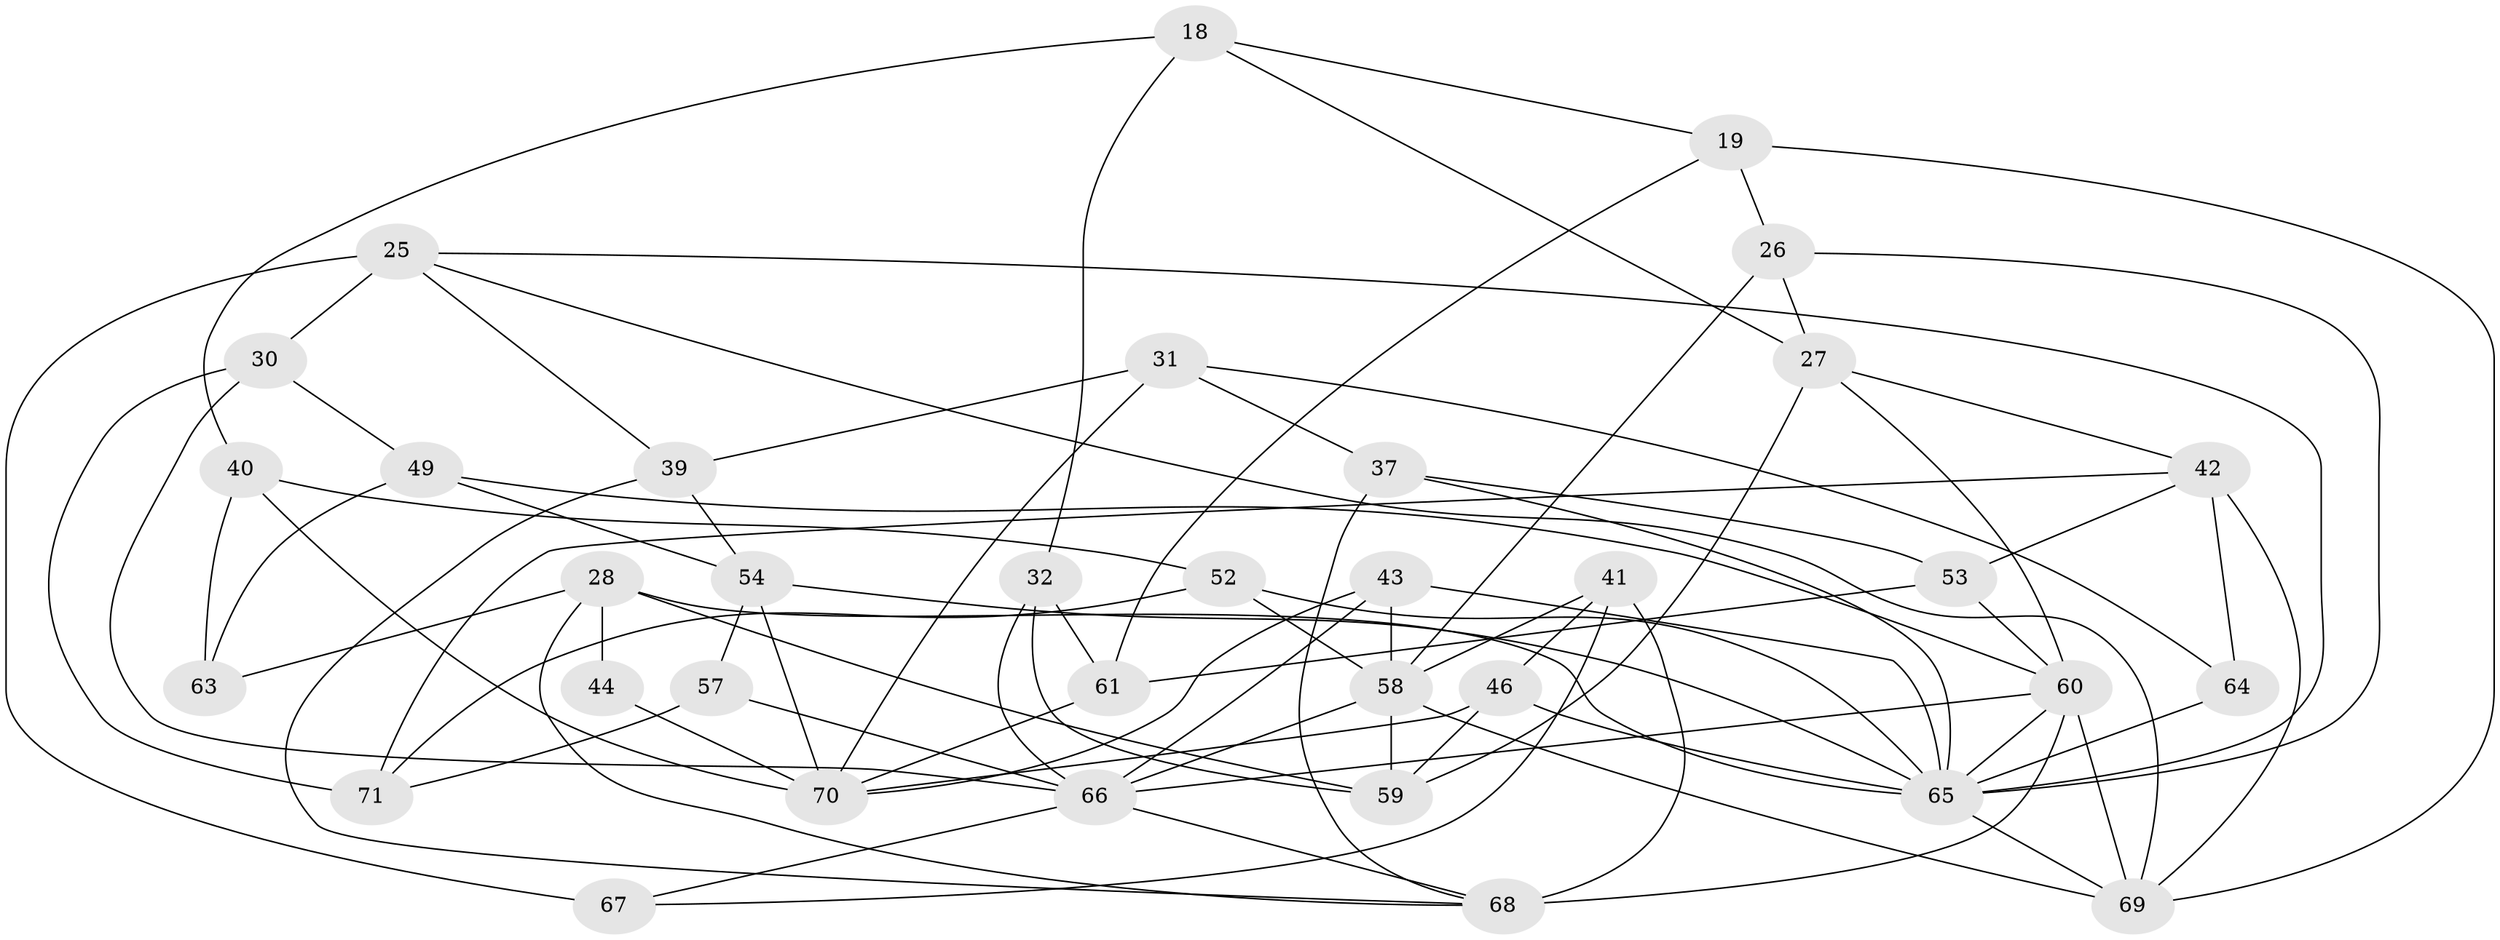 // original degree distribution, {4: 1.0}
// Generated by graph-tools (version 1.1) at 2025/59/03/09/25 04:59:28]
// undirected, 35 vertices, 82 edges
graph export_dot {
graph [start="1"]
  node [color=gray90,style=filled];
  18;
  19;
  25 [super="+13"];
  26;
  27 [super="+24"];
  28 [super="+12"];
  30;
  31;
  32;
  37;
  39;
  40;
  41 [super="+21"];
  42 [super="+10"];
  43 [super="+34"];
  44;
  46;
  49 [super="+6"];
  52;
  53;
  54 [super="+22+50"];
  57;
  58 [super="+56+55"];
  59 [super="+2+5"];
  60 [super="+33"];
  61;
  63;
  64;
  65 [super="+4+62+38"];
  66 [super="+17"];
  67;
  68 [super="+47"];
  69 [super="+45"];
  70 [super="+48+20"];
  71;
  18 -- 27;
  18 -- 40;
  18 -- 19;
  18 -- 32;
  19 -- 26;
  19 -- 61;
  19 -- 69;
  25 -- 67 [weight=2];
  25 -- 39;
  25 -- 69;
  25 -- 30;
  25 -- 65;
  26 -- 27;
  26 -- 65;
  26 -- 58;
  27 -- 42;
  27 -- 59 [weight=2];
  27 -- 60;
  28 -- 63;
  28 -- 44 [weight=2];
  28 -- 59;
  28 -- 65;
  28 -- 68;
  30 -- 66;
  30 -- 71;
  30 -- 49;
  31 -- 64;
  31 -- 39;
  31 -- 37;
  31 -- 70;
  32 -- 61;
  32 -- 66;
  32 -- 59;
  37 -- 65;
  37 -- 53;
  37 -- 68;
  39 -- 68;
  39 -- 54;
  40 -- 52;
  40 -- 63;
  40 -- 70;
  41 -- 46;
  41 -- 58 [weight=2];
  41 -- 67;
  41 -- 68 [weight=2];
  42 -- 71;
  42 -- 64;
  42 -- 69 [weight=2];
  42 -- 53;
  43 -- 70 [weight=2];
  43 -- 65 [weight=3];
  43 -- 58 [weight=4];
  43 -- 66;
  44 -- 70 [weight=2];
  46 -- 59;
  46 -- 70;
  46 -- 65;
  49 -- 63 [weight=2];
  49 -- 60 [weight=2];
  49 -- 54;
  52 -- 71;
  52 -- 65;
  52 -- 58;
  53 -- 61;
  53 -- 60;
  54 -- 57 [weight=2];
  54 -- 65 [weight=2];
  54 -- 70 [weight=2];
  57 -- 71;
  57 -- 66;
  58 -- 69 [weight=2];
  58 -- 59 [weight=3];
  58 -- 66;
  60 -- 68 [weight=2];
  60 -- 65 [weight=2];
  60 -- 66;
  60 -- 69;
  61 -- 70;
  64 -- 65 [weight=2];
  65 -- 69;
  66 -- 67;
  66 -- 68;
}
